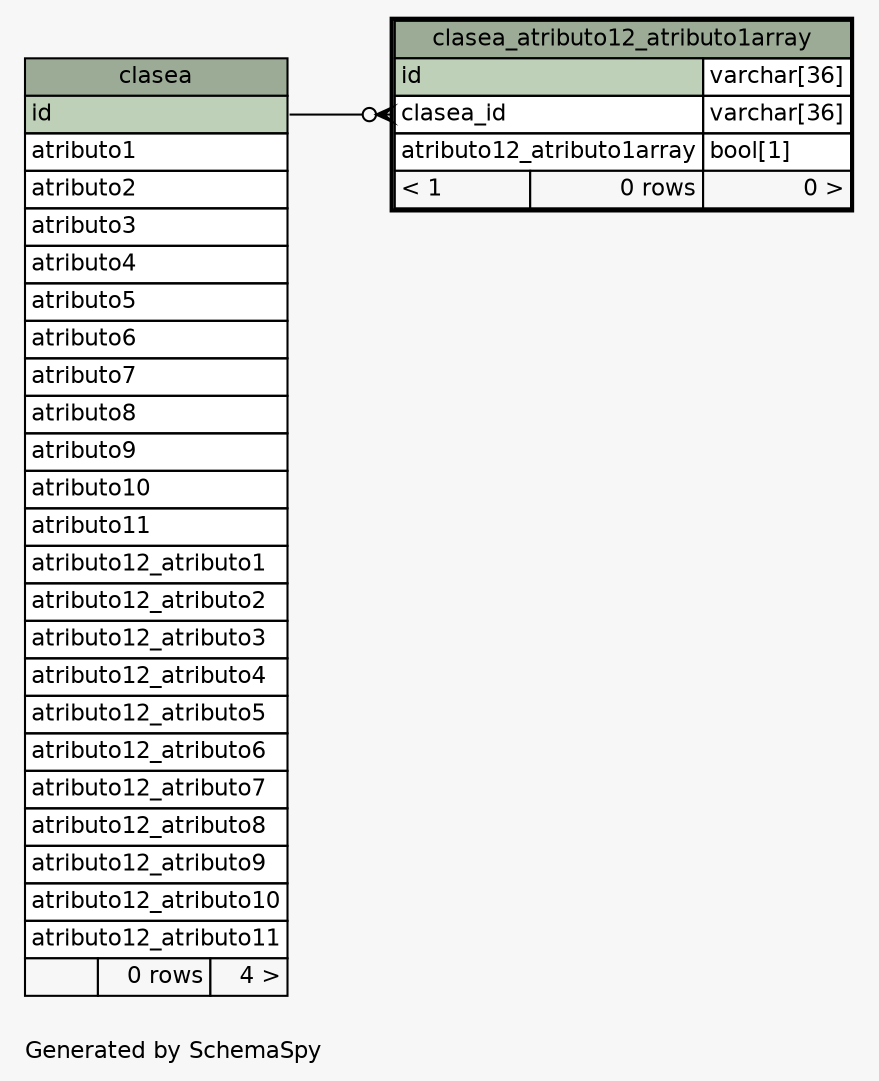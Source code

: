 // dot 2.38.0 on Windows 10 10.0
// SchemaSpy rev 590
digraph "oneDegreeRelationshipsDiagram" {
  graph [
    rankdir="RL"
    bgcolor="#f7f7f7"
    label="\nGenerated by SchemaSpy"
    labeljust="l"
    nodesep="0.18"
    ranksep="0.46"
    fontname="Helvetica"
    fontsize="11"
  ];
  node [
    fontname="Helvetica"
    fontsize="11"
    shape="plaintext"
  ];
  edge [
    arrowsize="0.8"
  ];
  "clasea_atributo12_atributo1array":"clasea_id":w -> "clasea":"id":e [arrowhead=none dir=back arrowtail=crowodot];
  "clasea" [
    label=<
    <TABLE BORDER="0" CELLBORDER="1" CELLSPACING="0" BGCOLOR="#ffffff">
      <TR><TD COLSPAN="3" BGCOLOR="#9bab96" ALIGN="CENTER">clasea</TD></TR>
      <TR><TD PORT="id" COLSPAN="3" BGCOLOR="#bed1b8" ALIGN="LEFT">id</TD></TR>
      <TR><TD PORT="atributo1" COLSPAN="3" ALIGN="LEFT">atributo1</TD></TR>
      <TR><TD PORT="atributo2" COLSPAN="3" ALIGN="LEFT">atributo2</TD></TR>
      <TR><TD PORT="atributo3" COLSPAN="3" ALIGN="LEFT">atributo3</TD></TR>
      <TR><TD PORT="atributo4" COLSPAN="3" ALIGN="LEFT">atributo4</TD></TR>
      <TR><TD PORT="atributo5" COLSPAN="3" ALIGN="LEFT">atributo5</TD></TR>
      <TR><TD PORT="atributo6" COLSPAN="3" ALIGN="LEFT">atributo6</TD></TR>
      <TR><TD PORT="atributo7" COLSPAN="3" ALIGN="LEFT">atributo7</TD></TR>
      <TR><TD PORT="atributo8" COLSPAN="3" ALIGN="LEFT">atributo8</TD></TR>
      <TR><TD PORT="atributo9" COLSPAN="3" ALIGN="LEFT">atributo9</TD></TR>
      <TR><TD PORT="atributo10" COLSPAN="3" ALIGN="LEFT">atributo10</TD></TR>
      <TR><TD PORT="atributo11" COLSPAN="3" ALIGN="LEFT">atributo11</TD></TR>
      <TR><TD PORT="atributo12_atributo1" COLSPAN="3" ALIGN="LEFT">atributo12_atributo1</TD></TR>
      <TR><TD PORT="atributo12_atributo2" COLSPAN="3" ALIGN="LEFT">atributo12_atributo2</TD></TR>
      <TR><TD PORT="atributo12_atributo3" COLSPAN="3" ALIGN="LEFT">atributo12_atributo3</TD></TR>
      <TR><TD PORT="atributo12_atributo4" COLSPAN="3" ALIGN="LEFT">atributo12_atributo4</TD></TR>
      <TR><TD PORT="atributo12_atributo5" COLSPAN="3" ALIGN="LEFT">atributo12_atributo5</TD></TR>
      <TR><TD PORT="atributo12_atributo6" COLSPAN="3" ALIGN="LEFT">atributo12_atributo6</TD></TR>
      <TR><TD PORT="atributo12_atributo7" COLSPAN="3" ALIGN="LEFT">atributo12_atributo7</TD></TR>
      <TR><TD PORT="atributo12_atributo8" COLSPAN="3" ALIGN="LEFT">atributo12_atributo8</TD></TR>
      <TR><TD PORT="atributo12_atributo9" COLSPAN="3" ALIGN="LEFT">atributo12_atributo9</TD></TR>
      <TR><TD PORT="atributo12_atributo10" COLSPAN="3" ALIGN="LEFT">atributo12_atributo10</TD></TR>
      <TR><TD PORT="atributo12_atributo11" COLSPAN="3" ALIGN="LEFT">atributo12_atributo11</TD></TR>
      <TR><TD ALIGN="LEFT" BGCOLOR="#f7f7f7">  </TD><TD ALIGN="RIGHT" BGCOLOR="#f7f7f7">0 rows</TD><TD ALIGN="RIGHT" BGCOLOR="#f7f7f7">4 &gt;</TD></TR>
    </TABLE>>
    URL="clasea.html"
    tooltip="clasea"
  ];
  "clasea_atributo12_atributo1array" [
    label=<
    <TABLE BORDER="2" CELLBORDER="1" CELLSPACING="0" BGCOLOR="#ffffff">
      <TR><TD COLSPAN="3" BGCOLOR="#9bab96" ALIGN="CENTER">clasea_atributo12_atributo1array</TD></TR>
      <TR><TD PORT="id" COLSPAN="2" BGCOLOR="#bed1b8" ALIGN="LEFT">id</TD><TD PORT="id.type" ALIGN="LEFT">varchar[36]</TD></TR>
      <TR><TD PORT="clasea_id" COLSPAN="2" ALIGN="LEFT">clasea_id</TD><TD PORT="clasea_id.type" ALIGN="LEFT">varchar[36]</TD></TR>
      <TR><TD PORT="atributo12_atributo1array" COLSPAN="2" ALIGN="LEFT">atributo12_atributo1array</TD><TD PORT="atributo12_atributo1array.type" ALIGN="LEFT">bool[1]</TD></TR>
      <TR><TD ALIGN="LEFT" BGCOLOR="#f7f7f7">&lt; 1</TD><TD ALIGN="RIGHT" BGCOLOR="#f7f7f7">0 rows</TD><TD ALIGN="RIGHT" BGCOLOR="#f7f7f7">0 &gt;</TD></TR>
    </TABLE>>
    URL="clasea_atributo12_atributo1array.html"
    tooltip="clasea_atributo12_atributo1array"
  ];
}
